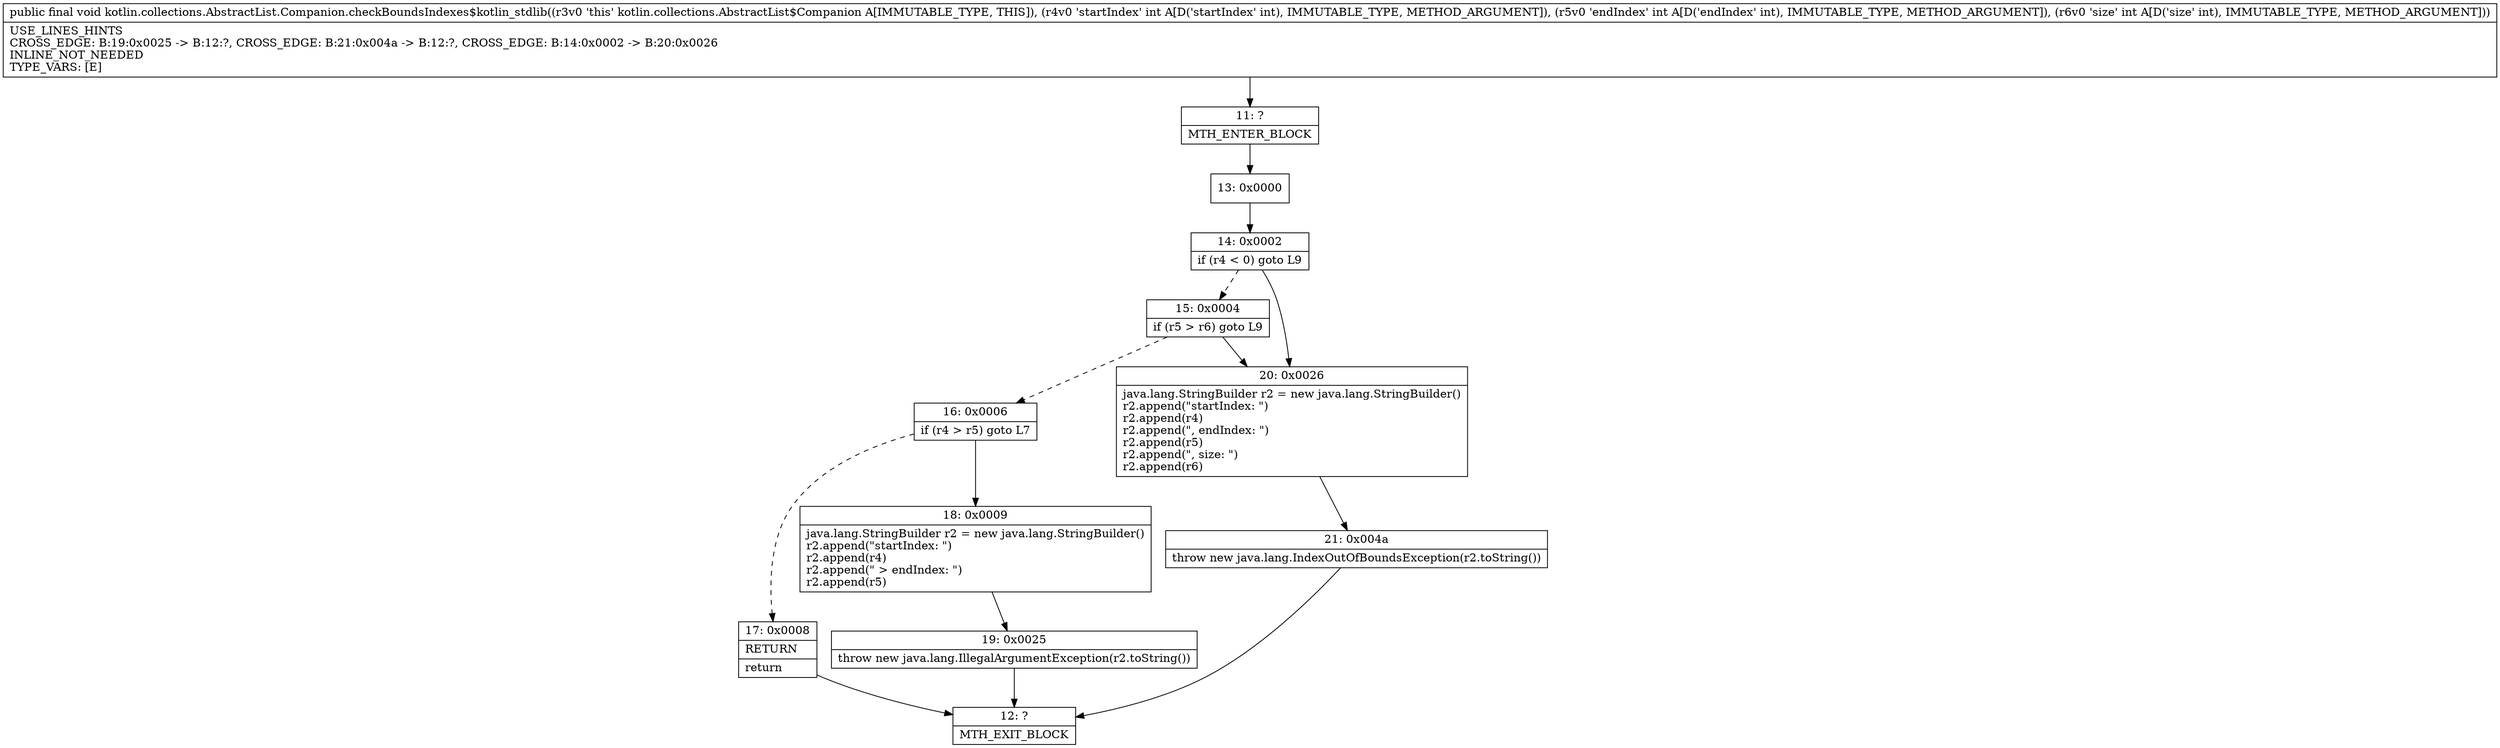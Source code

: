 digraph "CFG forkotlin.collections.AbstractList.Companion.checkBoundsIndexes$kotlin_stdlib(III)V" {
Node_11 [shape=record,label="{11\:\ ?|MTH_ENTER_BLOCK\l}"];
Node_13 [shape=record,label="{13\:\ 0x0000}"];
Node_14 [shape=record,label="{14\:\ 0x0002|if (r4 \< 0) goto L9\l}"];
Node_15 [shape=record,label="{15\:\ 0x0004|if (r5 \> r6) goto L9\l}"];
Node_16 [shape=record,label="{16\:\ 0x0006|if (r4 \> r5) goto L7\l}"];
Node_17 [shape=record,label="{17\:\ 0x0008|RETURN\l|return\l}"];
Node_12 [shape=record,label="{12\:\ ?|MTH_EXIT_BLOCK\l}"];
Node_18 [shape=record,label="{18\:\ 0x0009|java.lang.StringBuilder r2 = new java.lang.StringBuilder()\lr2.append(\"startIndex: \")\lr2.append(r4)\lr2.append(\" \> endIndex: \")\lr2.append(r5)\l}"];
Node_19 [shape=record,label="{19\:\ 0x0025|throw new java.lang.IllegalArgumentException(r2.toString())\l}"];
Node_20 [shape=record,label="{20\:\ 0x0026|java.lang.StringBuilder r2 = new java.lang.StringBuilder()\lr2.append(\"startIndex: \")\lr2.append(r4)\lr2.append(\", endIndex: \")\lr2.append(r5)\lr2.append(\", size: \")\lr2.append(r6)\l}"];
Node_21 [shape=record,label="{21\:\ 0x004a|throw new java.lang.IndexOutOfBoundsException(r2.toString())\l}"];
MethodNode[shape=record,label="{public final void kotlin.collections.AbstractList.Companion.checkBoundsIndexes$kotlin_stdlib((r3v0 'this' kotlin.collections.AbstractList$Companion A[IMMUTABLE_TYPE, THIS]), (r4v0 'startIndex' int A[D('startIndex' int), IMMUTABLE_TYPE, METHOD_ARGUMENT]), (r5v0 'endIndex' int A[D('endIndex' int), IMMUTABLE_TYPE, METHOD_ARGUMENT]), (r6v0 'size' int A[D('size' int), IMMUTABLE_TYPE, METHOD_ARGUMENT]))  | USE_LINES_HINTS\lCROSS_EDGE: B:19:0x0025 \-\> B:12:?, CROSS_EDGE: B:21:0x004a \-\> B:12:?, CROSS_EDGE: B:14:0x0002 \-\> B:20:0x0026\lINLINE_NOT_NEEDED\lTYPE_VARS: [E]\l}"];
MethodNode -> Node_11;Node_11 -> Node_13;
Node_13 -> Node_14;
Node_14 -> Node_15[style=dashed];
Node_14 -> Node_20;
Node_15 -> Node_16[style=dashed];
Node_15 -> Node_20;
Node_16 -> Node_17[style=dashed];
Node_16 -> Node_18;
Node_17 -> Node_12;
Node_18 -> Node_19;
Node_19 -> Node_12;
Node_20 -> Node_21;
Node_21 -> Node_12;
}

